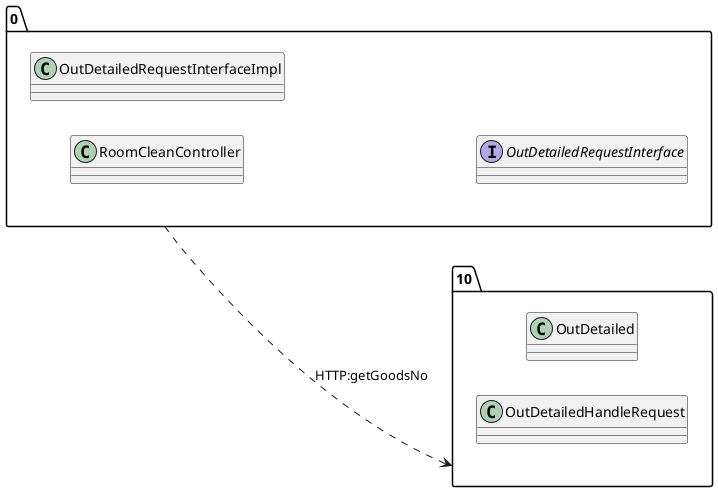 @startuml 
allow_mixing
left to right direction
package "0"{
class RoomCleanController
class OutDetailedRequestInterfaceImpl
interface OutDetailedRequestInterface

}
package "10"{
class OutDetailed
class OutDetailedHandleRequest

}
"0" ..> "10":HTTP:getGoodsNo
@enduml